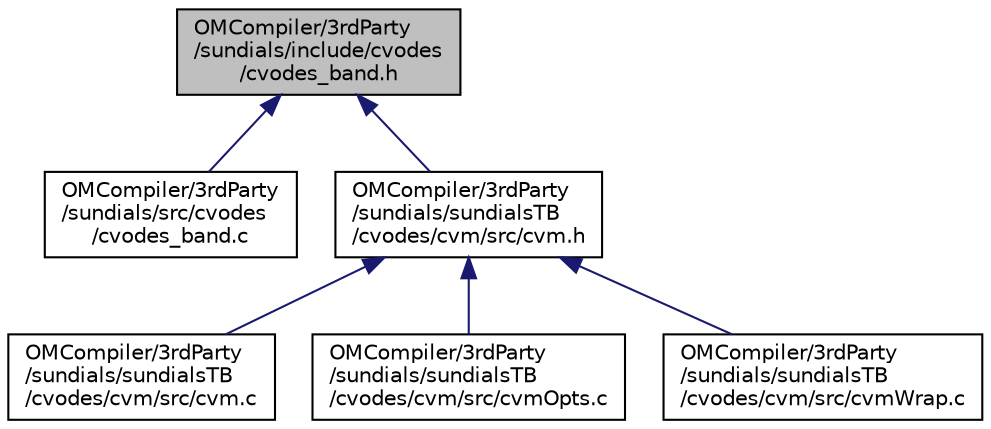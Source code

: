 digraph "OMCompiler/3rdParty/sundials/include/cvodes/cvodes_band.h"
{
  edge [fontname="Helvetica",fontsize="10",labelfontname="Helvetica",labelfontsize="10"];
  node [fontname="Helvetica",fontsize="10",shape=record];
  Node8 [label="OMCompiler/3rdParty\l/sundials/include/cvodes\l/cvodes_band.h",height=0.2,width=0.4,color="black", fillcolor="grey75", style="filled", fontcolor="black"];
  Node8 -> Node9 [dir="back",color="midnightblue",fontsize="10",style="solid",fontname="Helvetica"];
  Node9 [label="OMCompiler/3rdParty\l/sundials/src/cvodes\l/cvodes_band.c",height=0.2,width=0.4,color="black", fillcolor="white", style="filled",URL="$dd/d18/cvodes__band_8c.html"];
  Node8 -> Node10 [dir="back",color="midnightblue",fontsize="10",style="solid",fontname="Helvetica"];
  Node10 [label="OMCompiler/3rdParty\l/sundials/sundialsTB\l/cvodes/cvm/src/cvm.h",height=0.2,width=0.4,color="black", fillcolor="white", style="filled",URL="$df/d3e/cvm_8h.html"];
  Node10 -> Node11 [dir="back",color="midnightblue",fontsize="10",style="solid",fontname="Helvetica"];
  Node11 [label="OMCompiler/3rdParty\l/sundials/sundialsTB\l/cvodes/cvm/src/cvm.c",height=0.2,width=0.4,color="black", fillcolor="white", style="filled",URL="$d6/dc3/cvm_8c.html"];
  Node10 -> Node12 [dir="back",color="midnightblue",fontsize="10",style="solid",fontname="Helvetica"];
  Node12 [label="OMCompiler/3rdParty\l/sundials/sundialsTB\l/cvodes/cvm/src/cvmOpts.c",height=0.2,width=0.4,color="black", fillcolor="white", style="filled",URL="$d7/dd0/cvm_opts_8c.html"];
  Node10 -> Node13 [dir="back",color="midnightblue",fontsize="10",style="solid",fontname="Helvetica"];
  Node13 [label="OMCompiler/3rdParty\l/sundials/sundialsTB\l/cvodes/cvm/src/cvmWrap.c",height=0.2,width=0.4,color="black", fillcolor="white", style="filled",URL="$de/d69/cvm_wrap_8c.html"];
}
